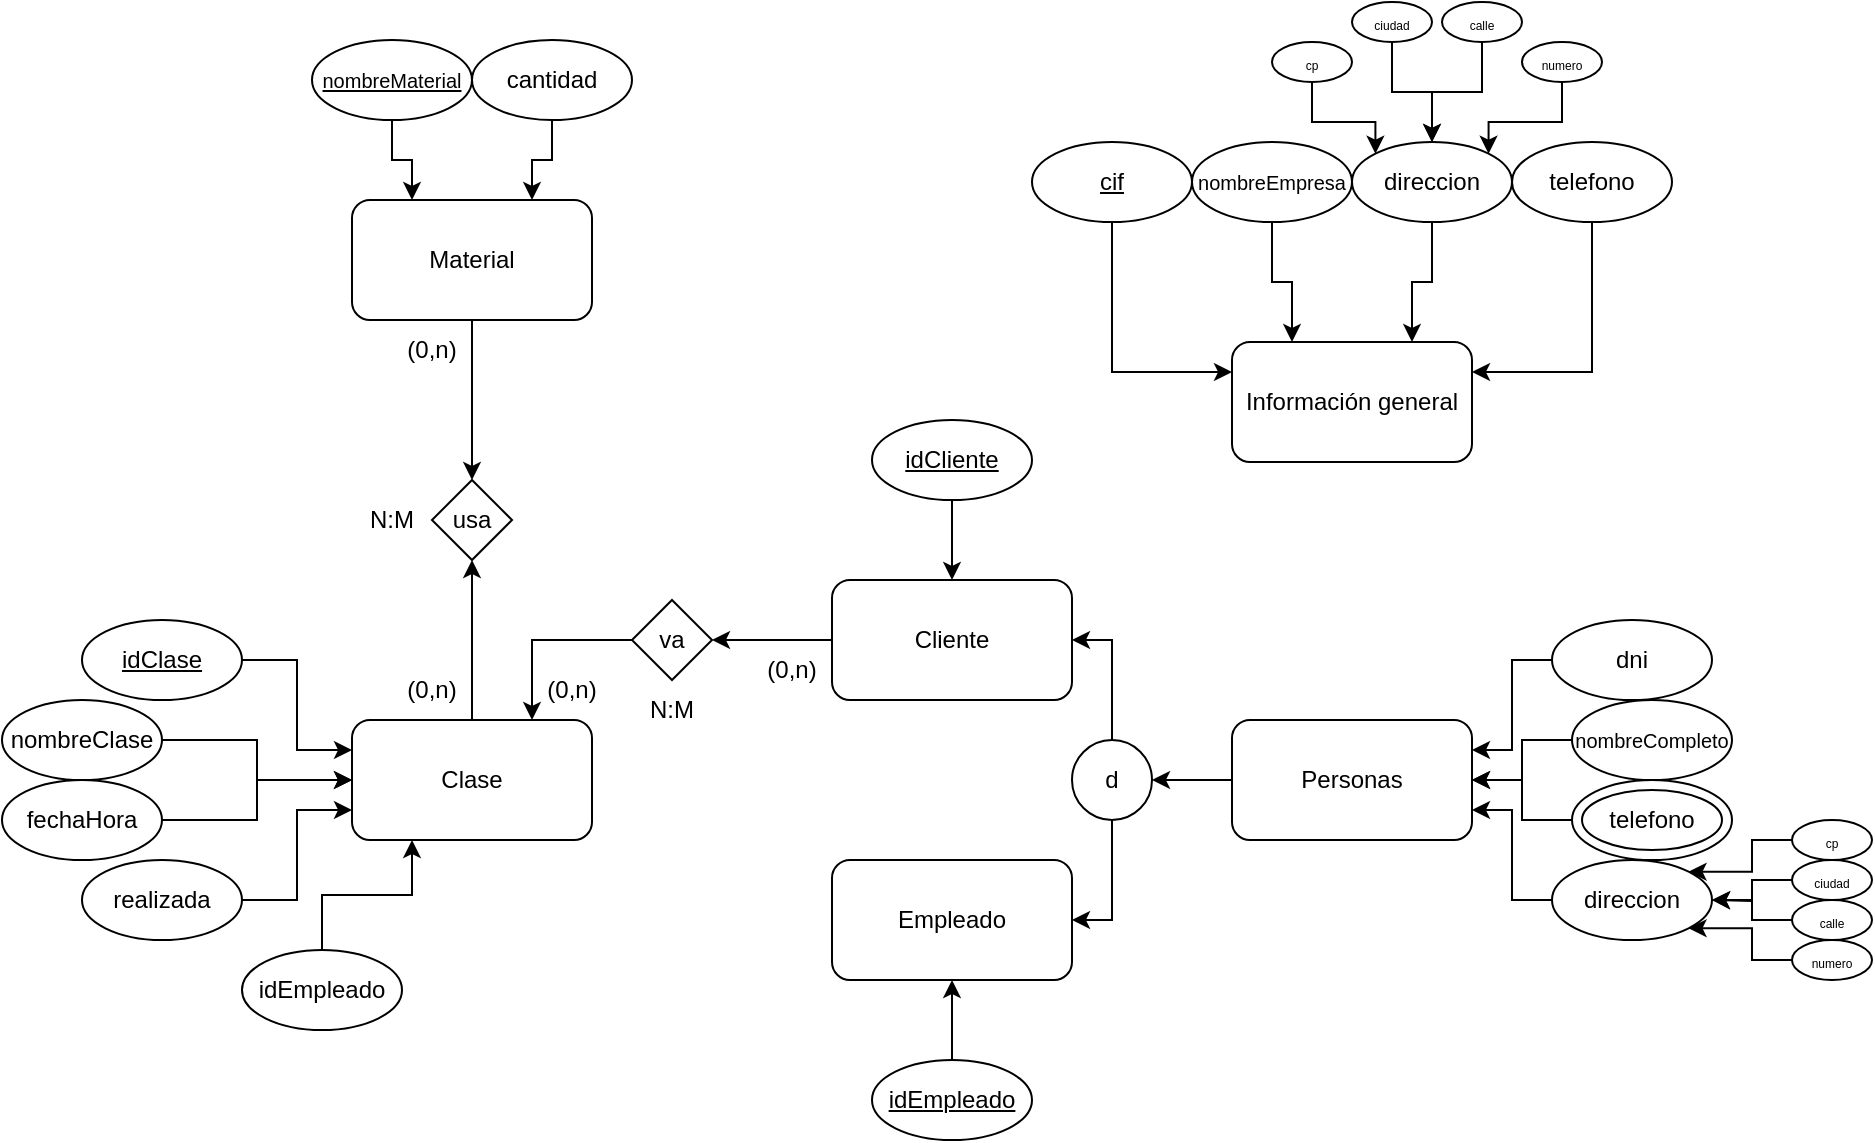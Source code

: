 <mxfile version="24.7.17">
  <diagram name="Página-1" id="99zE-fpGwMQE79Uss6QU">
    <mxGraphModel dx="1050" dy="621" grid="1" gridSize="10" guides="1" tooltips="1" connect="1" arrows="1" fold="1" page="1" pageScale="1" pageWidth="1169" pageHeight="827" math="0" shadow="0">
      <root>
        <mxCell id="0" />
        <mxCell id="1" parent="0" />
        <mxCell id="NxGwlw9UBmdGhxkE0W0p-1" value="Información general" style="rounded=1;whiteSpace=wrap;html=1;" parent="1" vertex="1">
          <mxGeometry x="732" y="330" width="120" height="60" as="geometry" />
        </mxCell>
        <mxCell id="NxGwlw9UBmdGhxkE0W0p-7" style="edgeStyle=orthogonalEdgeStyle;rounded=0;orthogonalLoop=1;jettySize=auto;html=1;exitX=0.5;exitY=1;exitDx=0;exitDy=0;entryX=0;entryY=0.25;entryDx=0;entryDy=0;" parent="1" source="NxGwlw9UBmdGhxkE0W0p-2" target="NxGwlw9UBmdGhxkE0W0p-1" edge="1">
          <mxGeometry relative="1" as="geometry" />
        </mxCell>
        <mxCell id="NxGwlw9UBmdGhxkE0W0p-2" value="&lt;u&gt;cif&lt;/u&gt;" style="ellipse;whiteSpace=wrap;html=1;" parent="1" vertex="1">
          <mxGeometry x="632" y="230" width="80" height="40" as="geometry" />
        </mxCell>
        <mxCell id="NxGwlw9UBmdGhxkE0W0p-8" style="edgeStyle=orthogonalEdgeStyle;rounded=0;orthogonalLoop=1;jettySize=auto;html=1;exitX=0.5;exitY=1;exitDx=0;exitDy=0;entryX=0.25;entryY=0;entryDx=0;entryDy=0;" parent="1" source="NxGwlw9UBmdGhxkE0W0p-3" target="NxGwlw9UBmdGhxkE0W0p-1" edge="1">
          <mxGeometry relative="1" as="geometry" />
        </mxCell>
        <mxCell id="NxGwlw9UBmdGhxkE0W0p-3" value="&lt;font style=&quot;font-size: 10px;&quot;&gt;nombreEmpresa&lt;/font&gt;" style="ellipse;whiteSpace=wrap;html=1;" parent="1" vertex="1">
          <mxGeometry x="712" y="230" width="80" height="40" as="geometry" />
        </mxCell>
        <mxCell id="NxGwlw9UBmdGhxkE0W0p-9" style="edgeStyle=orthogonalEdgeStyle;rounded=0;orthogonalLoop=1;jettySize=auto;html=1;exitX=0.5;exitY=1;exitDx=0;exitDy=0;entryX=0.75;entryY=0;entryDx=0;entryDy=0;" parent="1" source="NxGwlw9UBmdGhxkE0W0p-4" target="NxGwlw9UBmdGhxkE0W0p-1" edge="1">
          <mxGeometry relative="1" as="geometry" />
        </mxCell>
        <mxCell id="NxGwlw9UBmdGhxkE0W0p-4" value="direccion" style="ellipse;whiteSpace=wrap;html=1;" parent="1" vertex="1">
          <mxGeometry x="792" y="230" width="80" height="40" as="geometry" />
        </mxCell>
        <mxCell id="NxGwlw9UBmdGhxkE0W0p-10" style="edgeStyle=orthogonalEdgeStyle;rounded=0;orthogonalLoop=1;jettySize=auto;html=1;exitX=0.5;exitY=1;exitDx=0;exitDy=0;entryX=1;entryY=0.25;entryDx=0;entryDy=0;" parent="1" source="NxGwlw9UBmdGhxkE0W0p-5" target="NxGwlw9UBmdGhxkE0W0p-1" edge="1">
          <mxGeometry relative="1" as="geometry" />
        </mxCell>
        <mxCell id="NxGwlw9UBmdGhxkE0W0p-5" value="telefono" style="ellipse;whiteSpace=wrap;html=1;" parent="1" vertex="1">
          <mxGeometry x="872" y="230" width="80" height="40" as="geometry" />
        </mxCell>
        <mxCell id="NxGwlw9UBmdGhxkE0W0p-64" style="edgeStyle=orthogonalEdgeStyle;rounded=0;orthogonalLoop=1;jettySize=auto;html=1;exitX=0;exitY=0.5;exitDx=0;exitDy=0;entryX=1;entryY=0.5;entryDx=0;entryDy=0;" parent="1" source="NxGwlw9UBmdGhxkE0W0p-13" target="NxGwlw9UBmdGhxkE0W0p-50" edge="1">
          <mxGeometry relative="1" as="geometry" />
        </mxCell>
        <mxCell id="NxGwlw9UBmdGhxkE0W0p-13" value="Personas" style="rounded=1;whiteSpace=wrap;html=1;" parent="1" vertex="1">
          <mxGeometry x="732" y="519" width="120" height="60" as="geometry" />
        </mxCell>
        <mxCell id="NxGwlw9UBmdGhxkE0W0p-26" style="edgeStyle=orthogonalEdgeStyle;rounded=0;orthogonalLoop=1;jettySize=auto;html=1;exitX=0.5;exitY=1;exitDx=0;exitDy=0;entryX=0;entryY=0;entryDx=0;entryDy=0;" parent="1" source="NxGwlw9UBmdGhxkE0W0p-15" target="NxGwlw9UBmdGhxkE0W0p-4" edge="1">
          <mxGeometry relative="1" as="geometry" />
        </mxCell>
        <mxCell id="NxGwlw9UBmdGhxkE0W0p-15" value="&lt;font style=&quot;font-size: 6px;&quot;&gt;cp&lt;/font&gt;" style="ellipse;whiteSpace=wrap;html=1;" parent="1" vertex="1">
          <mxGeometry x="752" y="180" width="40" height="20" as="geometry" />
        </mxCell>
        <mxCell id="NxGwlw9UBmdGhxkE0W0p-22" style="edgeStyle=orthogonalEdgeStyle;rounded=0;orthogonalLoop=1;jettySize=auto;html=1;exitX=0.5;exitY=1;exitDx=0;exitDy=0;entryX=0.5;entryY=0;entryDx=0;entryDy=0;" parent="1" source="NxGwlw9UBmdGhxkE0W0p-16" target="NxGwlw9UBmdGhxkE0W0p-4" edge="1">
          <mxGeometry relative="1" as="geometry" />
        </mxCell>
        <mxCell id="NxGwlw9UBmdGhxkE0W0p-16" value="&lt;font style=&quot;font-size: 6px;&quot;&gt;ciudad&lt;/font&gt;" style="ellipse;whiteSpace=wrap;html=1;" parent="1" vertex="1">
          <mxGeometry x="792" y="160" width="40" height="20" as="geometry" />
        </mxCell>
        <mxCell id="NxGwlw9UBmdGhxkE0W0p-25" style="edgeStyle=orthogonalEdgeStyle;rounded=0;orthogonalLoop=1;jettySize=auto;html=1;exitX=0.5;exitY=1;exitDx=0;exitDy=0;entryX=0.5;entryY=0;entryDx=0;entryDy=0;" parent="1" source="NxGwlw9UBmdGhxkE0W0p-17" target="NxGwlw9UBmdGhxkE0W0p-4" edge="1">
          <mxGeometry relative="1" as="geometry" />
        </mxCell>
        <mxCell id="NxGwlw9UBmdGhxkE0W0p-17" value="&lt;font style=&quot;font-size: 6px;&quot;&gt;calle&lt;/font&gt;" style="ellipse;whiteSpace=wrap;html=1;" parent="1" vertex="1">
          <mxGeometry x="837" y="160" width="40" height="20" as="geometry" />
        </mxCell>
        <mxCell id="NxGwlw9UBmdGhxkE0W0p-23" style="edgeStyle=orthogonalEdgeStyle;rounded=0;orthogonalLoop=1;jettySize=auto;html=1;exitX=0.5;exitY=1;exitDx=0;exitDy=0;entryX=1;entryY=0;entryDx=0;entryDy=0;" parent="1" source="NxGwlw9UBmdGhxkE0W0p-18" target="NxGwlw9UBmdGhxkE0W0p-4" edge="1">
          <mxGeometry relative="1" as="geometry" />
        </mxCell>
        <mxCell id="NxGwlw9UBmdGhxkE0W0p-18" value="&lt;font style=&quot;font-size: 6px;&quot;&gt;numero&lt;/font&gt;" style="ellipse;whiteSpace=wrap;html=1;" parent="1" vertex="1">
          <mxGeometry x="877" y="180" width="40" height="20" as="geometry" />
        </mxCell>
        <mxCell id="NxGwlw9UBmdGhxkE0W0p-46" style="edgeStyle=orthogonalEdgeStyle;rounded=0;orthogonalLoop=1;jettySize=auto;html=1;exitX=0;exitY=0.5;exitDx=0;exitDy=0;entryX=1;entryY=0.25;entryDx=0;entryDy=0;" parent="1" source="NxGwlw9UBmdGhxkE0W0p-27" target="NxGwlw9UBmdGhxkE0W0p-13" edge="1">
          <mxGeometry relative="1" as="geometry" />
        </mxCell>
        <mxCell id="NxGwlw9UBmdGhxkE0W0p-27" value="dni" style="ellipse;whiteSpace=wrap;html=1;" parent="1" vertex="1">
          <mxGeometry x="892" y="469" width="80" height="40" as="geometry" />
        </mxCell>
        <mxCell id="NxGwlw9UBmdGhxkE0W0p-47" style="edgeStyle=orthogonalEdgeStyle;rounded=0;orthogonalLoop=1;jettySize=auto;html=1;exitX=0;exitY=0.5;exitDx=0;exitDy=0;entryX=1;entryY=0.5;entryDx=0;entryDy=0;" parent="1" source="NxGwlw9UBmdGhxkE0W0p-28" target="NxGwlw9UBmdGhxkE0W0p-13" edge="1">
          <mxGeometry relative="1" as="geometry" />
        </mxCell>
        <mxCell id="NxGwlw9UBmdGhxkE0W0p-28" value="&lt;font style=&quot;font-size: 10px;&quot;&gt;nombreCompleto&lt;/font&gt;" style="ellipse;whiteSpace=wrap;html=1;" parent="1" vertex="1">
          <mxGeometry x="902" y="509" width="80" height="40" as="geometry" />
        </mxCell>
        <mxCell id="NxGwlw9UBmdGhxkE0W0p-48" style="edgeStyle=orthogonalEdgeStyle;rounded=0;orthogonalLoop=1;jettySize=auto;html=1;exitX=0;exitY=0.5;exitDx=0;exitDy=0;entryX=1;entryY=0.5;entryDx=0;entryDy=0;" parent="1" source="NxGwlw9UBmdGhxkE0W0p-31" target="NxGwlw9UBmdGhxkE0W0p-13" edge="1">
          <mxGeometry relative="1" as="geometry" />
        </mxCell>
        <mxCell id="NxGwlw9UBmdGhxkE0W0p-31" value="" style="ellipse;whiteSpace=wrap;html=1;" parent="1" vertex="1">
          <mxGeometry x="902" y="549" width="80" height="40" as="geometry" />
        </mxCell>
        <mxCell id="NxGwlw9UBmdGhxkE0W0p-32" value="telefono" style="ellipse;whiteSpace=wrap;html=1;direction=west;" parent="1" vertex="1">
          <mxGeometry x="907" y="554" width="70" height="30" as="geometry" />
        </mxCell>
        <mxCell id="NxGwlw9UBmdGhxkE0W0p-49" style="edgeStyle=orthogonalEdgeStyle;rounded=0;orthogonalLoop=1;jettySize=auto;html=1;exitX=0;exitY=0.5;exitDx=0;exitDy=0;entryX=1;entryY=0.75;entryDx=0;entryDy=0;" parent="1" source="NxGwlw9UBmdGhxkE0W0p-33" target="NxGwlw9UBmdGhxkE0W0p-13" edge="1">
          <mxGeometry relative="1" as="geometry" />
        </mxCell>
        <mxCell id="NxGwlw9UBmdGhxkE0W0p-33" value="direccion" style="ellipse;whiteSpace=wrap;html=1;" parent="1" vertex="1">
          <mxGeometry x="892" y="589" width="80" height="40" as="geometry" />
        </mxCell>
        <mxCell id="NxGwlw9UBmdGhxkE0W0p-42" style="edgeStyle=orthogonalEdgeStyle;rounded=0;orthogonalLoop=1;jettySize=auto;html=1;exitX=0;exitY=0.5;exitDx=0;exitDy=0;entryX=1;entryY=0;entryDx=0;entryDy=0;" parent="1" source="NxGwlw9UBmdGhxkE0W0p-35" target="NxGwlw9UBmdGhxkE0W0p-33" edge="1">
          <mxGeometry relative="1" as="geometry" />
        </mxCell>
        <mxCell id="NxGwlw9UBmdGhxkE0W0p-35" value="&lt;font style=&quot;font-size: 6px;&quot;&gt;cp&lt;/font&gt;" style="ellipse;whiteSpace=wrap;html=1;" parent="1" vertex="1">
          <mxGeometry x="1012" y="569" width="40" height="20" as="geometry" />
        </mxCell>
        <mxCell id="NxGwlw9UBmdGhxkE0W0p-44" style="edgeStyle=orthogonalEdgeStyle;rounded=0;orthogonalLoop=1;jettySize=auto;html=1;exitX=0;exitY=0.5;exitDx=0;exitDy=0;entryX=1;entryY=0.5;entryDx=0;entryDy=0;" parent="1" source="NxGwlw9UBmdGhxkE0W0p-37" target="NxGwlw9UBmdGhxkE0W0p-33" edge="1">
          <mxGeometry relative="1" as="geometry" />
        </mxCell>
        <mxCell id="NxGwlw9UBmdGhxkE0W0p-37" value="&lt;font style=&quot;font-size: 6px;&quot;&gt;ciudad&lt;/font&gt;" style="ellipse;whiteSpace=wrap;html=1;" parent="1" vertex="1">
          <mxGeometry x="1012" y="589" width="40" height="20" as="geometry" />
        </mxCell>
        <mxCell id="NxGwlw9UBmdGhxkE0W0p-45" style="edgeStyle=orthogonalEdgeStyle;rounded=0;orthogonalLoop=1;jettySize=auto;html=1;exitX=0;exitY=0.5;exitDx=0;exitDy=0;" parent="1" source="NxGwlw9UBmdGhxkE0W0p-39" edge="1">
          <mxGeometry relative="1" as="geometry">
            <mxPoint x="972" y="609" as="targetPoint" />
          </mxGeometry>
        </mxCell>
        <mxCell id="NxGwlw9UBmdGhxkE0W0p-39" value="&lt;font style=&quot;font-size: 6px;&quot;&gt;calle&lt;/font&gt;" style="ellipse;whiteSpace=wrap;html=1;" parent="1" vertex="1">
          <mxGeometry x="1012" y="609" width="40" height="20" as="geometry" />
        </mxCell>
        <mxCell id="NxGwlw9UBmdGhxkE0W0p-43" style="edgeStyle=orthogonalEdgeStyle;rounded=0;orthogonalLoop=1;jettySize=auto;html=1;exitX=0;exitY=0.5;exitDx=0;exitDy=0;entryX=1;entryY=1;entryDx=0;entryDy=0;" parent="1" source="NxGwlw9UBmdGhxkE0W0p-41" target="NxGwlw9UBmdGhxkE0W0p-33" edge="1">
          <mxGeometry relative="1" as="geometry" />
        </mxCell>
        <mxCell id="NxGwlw9UBmdGhxkE0W0p-41" value="&lt;font style=&quot;font-size: 6px;&quot;&gt;numero&lt;/font&gt;" style="ellipse;whiteSpace=wrap;html=1;" parent="1" vertex="1">
          <mxGeometry x="1012" y="629" width="40" height="20" as="geometry" />
        </mxCell>
        <mxCell id="NxGwlw9UBmdGhxkE0W0p-66" style="edgeStyle=orthogonalEdgeStyle;rounded=0;orthogonalLoop=1;jettySize=auto;html=1;exitX=0.5;exitY=0;exitDx=0;exitDy=0;entryX=1;entryY=0.5;entryDx=0;entryDy=0;" parent="1" source="NxGwlw9UBmdGhxkE0W0p-50" target="NxGwlw9UBmdGhxkE0W0p-53" edge="1">
          <mxGeometry relative="1" as="geometry" />
        </mxCell>
        <mxCell id="NxGwlw9UBmdGhxkE0W0p-67" style="edgeStyle=orthogonalEdgeStyle;rounded=0;orthogonalLoop=1;jettySize=auto;html=1;exitX=0.5;exitY=1;exitDx=0;exitDy=0;entryX=1;entryY=0.5;entryDx=0;entryDy=0;" parent="1" source="NxGwlw9UBmdGhxkE0W0p-50" target="NxGwlw9UBmdGhxkE0W0p-52" edge="1">
          <mxGeometry relative="1" as="geometry" />
        </mxCell>
        <mxCell id="NxGwlw9UBmdGhxkE0W0p-50" value="d" style="ellipse;whiteSpace=wrap;html=1;aspect=fixed;" parent="1" vertex="1">
          <mxGeometry x="652" y="529" width="40" height="40" as="geometry" />
        </mxCell>
        <mxCell id="NxGwlw9UBmdGhxkE0W0p-52" value="Empleado" style="rounded=1;whiteSpace=wrap;html=1;" parent="1" vertex="1">
          <mxGeometry x="532" y="589" width="120" height="60" as="geometry" />
        </mxCell>
        <mxCell id="NxGwlw9UBmdGhxkE0W0p-86" style="edgeStyle=orthogonalEdgeStyle;rounded=0;orthogonalLoop=1;jettySize=auto;html=1;exitX=0;exitY=0.5;exitDx=0;exitDy=0;entryX=1;entryY=0.5;entryDx=0;entryDy=0;" parent="1" source="NxGwlw9UBmdGhxkE0W0p-53" target="NxGwlw9UBmdGhxkE0W0p-85" edge="1">
          <mxGeometry relative="1" as="geometry" />
        </mxCell>
        <mxCell id="NxGwlw9UBmdGhxkE0W0p-53" value="Cliente" style="rounded=1;whiteSpace=wrap;html=1;" parent="1" vertex="1">
          <mxGeometry x="532" y="449" width="120" height="60" as="geometry" />
        </mxCell>
        <mxCell id="NxGwlw9UBmdGhxkE0W0p-58" style="edgeStyle=orthogonalEdgeStyle;rounded=0;orthogonalLoop=1;jettySize=auto;html=1;exitX=0.5;exitY=0;exitDx=0;exitDy=0;entryX=0.5;entryY=1;entryDx=0;entryDy=0;" parent="1" source="NxGwlw9UBmdGhxkE0W0p-56" target="NxGwlw9UBmdGhxkE0W0p-52" edge="1">
          <mxGeometry relative="1" as="geometry" />
        </mxCell>
        <mxCell id="NxGwlw9UBmdGhxkE0W0p-56" value="&lt;u&gt;idEmpleado&lt;/u&gt;" style="ellipse;whiteSpace=wrap;html=1;" parent="1" vertex="1">
          <mxGeometry x="552" y="689" width="80" height="40" as="geometry" />
        </mxCell>
        <mxCell id="NxGwlw9UBmdGhxkE0W0p-65" style="edgeStyle=orthogonalEdgeStyle;rounded=0;orthogonalLoop=1;jettySize=auto;html=1;exitX=0.5;exitY=1;exitDx=0;exitDy=0;entryX=0.5;entryY=0;entryDx=0;entryDy=0;" parent="1" source="NxGwlw9UBmdGhxkE0W0p-57" target="NxGwlw9UBmdGhxkE0W0p-53" edge="1">
          <mxGeometry relative="1" as="geometry" />
        </mxCell>
        <mxCell id="NxGwlw9UBmdGhxkE0W0p-57" value="&lt;u&gt;idCliente&lt;/u&gt;" style="ellipse;whiteSpace=wrap;html=1;" parent="1" vertex="1">
          <mxGeometry x="552" y="369" width="80" height="40" as="geometry" />
        </mxCell>
        <mxCell id="NxGwlw9UBmdGhxkE0W0p-83" style="edgeStyle=orthogonalEdgeStyle;rounded=0;orthogonalLoop=1;jettySize=auto;html=1;exitX=0.5;exitY=1;exitDx=0;exitDy=0;entryX=0.5;entryY=0;entryDx=0;entryDy=0;" parent="1" source="NxGwlw9UBmdGhxkE0W0p-70" target="NxGwlw9UBmdGhxkE0W0p-82" edge="1">
          <mxGeometry relative="1" as="geometry" />
        </mxCell>
        <mxCell id="NxGwlw9UBmdGhxkE0W0p-70" value="Material" style="rounded=1;whiteSpace=wrap;html=1;" parent="1" vertex="1">
          <mxGeometry x="292" y="259" width="120" height="60" as="geometry" />
        </mxCell>
        <mxCell id="NxGwlw9UBmdGhxkE0W0p-80" style="edgeStyle=orthogonalEdgeStyle;rounded=0;orthogonalLoop=1;jettySize=auto;html=1;exitX=0.5;exitY=1;exitDx=0;exitDy=0;entryX=0.25;entryY=0;entryDx=0;entryDy=0;" parent="1" source="NxGwlw9UBmdGhxkE0W0p-77" target="NxGwlw9UBmdGhxkE0W0p-70" edge="1">
          <mxGeometry relative="1" as="geometry" />
        </mxCell>
        <mxCell id="NxGwlw9UBmdGhxkE0W0p-77" value="&lt;u&gt;&lt;font style=&quot;font-size: 10px;&quot;&gt;nombreMaterial&lt;/font&gt;&lt;/u&gt;" style="ellipse;whiteSpace=wrap;html=1;" parent="1" vertex="1">
          <mxGeometry x="272" y="179" width="80" height="40" as="geometry" />
        </mxCell>
        <mxCell id="NxGwlw9UBmdGhxkE0W0p-79" style="edgeStyle=orthogonalEdgeStyle;rounded=0;orthogonalLoop=1;jettySize=auto;html=1;exitX=0.5;exitY=1;exitDx=0;exitDy=0;entryX=0.75;entryY=0;entryDx=0;entryDy=0;" parent="1" source="NxGwlw9UBmdGhxkE0W0p-78" target="NxGwlw9UBmdGhxkE0W0p-70" edge="1">
          <mxGeometry relative="1" as="geometry" />
        </mxCell>
        <mxCell id="NxGwlw9UBmdGhxkE0W0p-78" value="cantidad" style="ellipse;whiteSpace=wrap;html=1;" parent="1" vertex="1">
          <mxGeometry x="352" y="179" width="80" height="40" as="geometry" />
        </mxCell>
        <mxCell id="NxGwlw9UBmdGhxkE0W0p-84" style="edgeStyle=orthogonalEdgeStyle;rounded=0;orthogonalLoop=1;jettySize=auto;html=1;exitX=0.5;exitY=0;exitDx=0;exitDy=0;entryX=0.5;entryY=1;entryDx=0;entryDy=0;" parent="1" source="NxGwlw9UBmdGhxkE0W0p-81" target="NxGwlw9UBmdGhxkE0W0p-82" edge="1">
          <mxGeometry relative="1" as="geometry" />
        </mxCell>
        <mxCell id="NxGwlw9UBmdGhxkE0W0p-81" value="Clase" style="rounded=1;whiteSpace=wrap;html=1;" parent="1" vertex="1">
          <mxGeometry x="292" y="519" width="120" height="60" as="geometry" />
        </mxCell>
        <mxCell id="NxGwlw9UBmdGhxkE0W0p-82" value="usa" style="rhombus;whiteSpace=wrap;html=1;" parent="1" vertex="1">
          <mxGeometry x="332" y="399" width="40" height="40" as="geometry" />
        </mxCell>
        <mxCell id="NxGwlw9UBmdGhxkE0W0p-87" style="edgeStyle=orthogonalEdgeStyle;rounded=0;orthogonalLoop=1;jettySize=auto;html=1;exitX=0;exitY=0.5;exitDx=0;exitDy=0;entryX=0.75;entryY=0;entryDx=0;entryDy=0;" parent="1" source="NxGwlw9UBmdGhxkE0W0p-85" target="NxGwlw9UBmdGhxkE0W0p-81" edge="1">
          <mxGeometry relative="1" as="geometry" />
        </mxCell>
        <mxCell id="NxGwlw9UBmdGhxkE0W0p-85" value="va" style="rhombus;whiteSpace=wrap;html=1;" parent="1" vertex="1">
          <mxGeometry x="432" y="459" width="40" height="40" as="geometry" />
        </mxCell>
        <mxCell id="xYislynmfCo3uwSs3nwc-1" style="edgeStyle=orthogonalEdgeStyle;rounded=0;orthogonalLoop=1;jettySize=auto;html=1;exitX=0.5;exitY=0;exitDx=0;exitDy=0;entryX=0.25;entryY=1;entryDx=0;entryDy=0;" edge="1" parent="1" source="NxGwlw9UBmdGhxkE0W0p-93" target="NxGwlw9UBmdGhxkE0W0p-81">
          <mxGeometry relative="1" as="geometry" />
        </mxCell>
        <mxCell id="NxGwlw9UBmdGhxkE0W0p-93" value="idEmpleado" style="ellipse;whiteSpace=wrap;html=1;" parent="1" vertex="1">
          <mxGeometry x="237" y="634" width="80" height="40" as="geometry" />
        </mxCell>
        <mxCell id="NxGwlw9UBmdGhxkE0W0p-98" value="N:M" style="text;html=1;align=center;verticalAlign=middle;whiteSpace=wrap;rounded=0;" parent="1" vertex="1">
          <mxGeometry x="422" y="499" width="60" height="30" as="geometry" />
        </mxCell>
        <mxCell id="NxGwlw9UBmdGhxkE0W0p-99" value="(0,n)" style="text;html=1;align=center;verticalAlign=middle;whiteSpace=wrap;rounded=0;" parent="1" vertex="1">
          <mxGeometry x="482" y="479" width="60" height="30" as="geometry" />
        </mxCell>
        <mxCell id="NxGwlw9UBmdGhxkE0W0p-100" value="(0,n)" style="text;html=1;align=center;verticalAlign=middle;whiteSpace=wrap;rounded=0;" parent="1" vertex="1">
          <mxGeometry x="372" y="489" width="60" height="30" as="geometry" />
        </mxCell>
        <mxCell id="NxGwlw9UBmdGhxkE0W0p-101" value="N:M" style="text;html=1;align=center;verticalAlign=middle;whiteSpace=wrap;rounded=0;" parent="1" vertex="1">
          <mxGeometry x="282" y="404" width="60" height="30" as="geometry" />
        </mxCell>
        <mxCell id="NxGwlw9UBmdGhxkE0W0p-102" value="(0,n)" style="text;html=1;align=center;verticalAlign=middle;whiteSpace=wrap;rounded=0;" parent="1" vertex="1">
          <mxGeometry x="302" y="319" width="60" height="30" as="geometry" />
        </mxCell>
        <mxCell id="NxGwlw9UBmdGhxkE0W0p-103" value="(0,n)" style="text;html=1;align=center;verticalAlign=middle;whiteSpace=wrap;rounded=0;" parent="1" vertex="1">
          <mxGeometry x="302" y="489" width="60" height="30" as="geometry" />
        </mxCell>
        <mxCell id="NxGwlw9UBmdGhxkE0W0p-108" style="edgeStyle=orthogonalEdgeStyle;rounded=0;orthogonalLoop=1;jettySize=auto;html=1;exitX=1;exitY=0.5;exitDx=0;exitDy=0;entryX=0;entryY=0.25;entryDx=0;entryDy=0;" parent="1" source="NxGwlw9UBmdGhxkE0W0p-104" target="NxGwlw9UBmdGhxkE0W0p-81" edge="1">
          <mxGeometry relative="1" as="geometry" />
        </mxCell>
        <mxCell id="NxGwlw9UBmdGhxkE0W0p-104" value="&lt;u&gt;idClase&lt;/u&gt;" style="ellipse;whiteSpace=wrap;html=1;" parent="1" vertex="1">
          <mxGeometry x="157" y="469" width="80" height="40" as="geometry" />
        </mxCell>
        <mxCell id="NxGwlw9UBmdGhxkE0W0p-110" style="edgeStyle=orthogonalEdgeStyle;rounded=0;orthogonalLoop=1;jettySize=auto;html=1;exitX=1;exitY=0.5;exitDx=0;exitDy=0;entryX=0;entryY=0.5;entryDx=0;entryDy=0;" parent="1" source="NxGwlw9UBmdGhxkE0W0p-105" target="NxGwlw9UBmdGhxkE0W0p-81" edge="1">
          <mxGeometry relative="1" as="geometry" />
        </mxCell>
        <mxCell id="NxGwlw9UBmdGhxkE0W0p-105" value="nombreClase" style="ellipse;whiteSpace=wrap;html=1;" parent="1" vertex="1">
          <mxGeometry x="117" y="509" width="80" height="40" as="geometry" />
        </mxCell>
        <mxCell id="NxGwlw9UBmdGhxkE0W0p-112" style="edgeStyle=orthogonalEdgeStyle;rounded=0;orthogonalLoop=1;jettySize=auto;html=1;exitX=1;exitY=0.5;exitDx=0;exitDy=0;entryX=0;entryY=0.5;entryDx=0;entryDy=0;" parent="1" source="NxGwlw9UBmdGhxkE0W0p-106" target="NxGwlw9UBmdGhxkE0W0p-81" edge="1">
          <mxGeometry relative="1" as="geometry" />
        </mxCell>
        <mxCell id="NxGwlw9UBmdGhxkE0W0p-106" value="fechaHora" style="ellipse;whiteSpace=wrap;html=1;" parent="1" vertex="1">
          <mxGeometry x="117" y="549" width="80" height="40" as="geometry" />
        </mxCell>
        <mxCell id="NxGwlw9UBmdGhxkE0W0p-109" style="edgeStyle=orthogonalEdgeStyle;rounded=0;orthogonalLoop=1;jettySize=auto;html=1;exitX=1;exitY=0.5;exitDx=0;exitDy=0;entryX=0;entryY=0.75;entryDx=0;entryDy=0;" parent="1" source="NxGwlw9UBmdGhxkE0W0p-107" target="NxGwlw9UBmdGhxkE0W0p-81" edge="1">
          <mxGeometry relative="1" as="geometry" />
        </mxCell>
        <mxCell id="NxGwlw9UBmdGhxkE0W0p-107" value="realizada" style="ellipse;whiteSpace=wrap;html=1;" parent="1" vertex="1">
          <mxGeometry x="157" y="589" width="80" height="40" as="geometry" />
        </mxCell>
      </root>
    </mxGraphModel>
  </diagram>
</mxfile>
